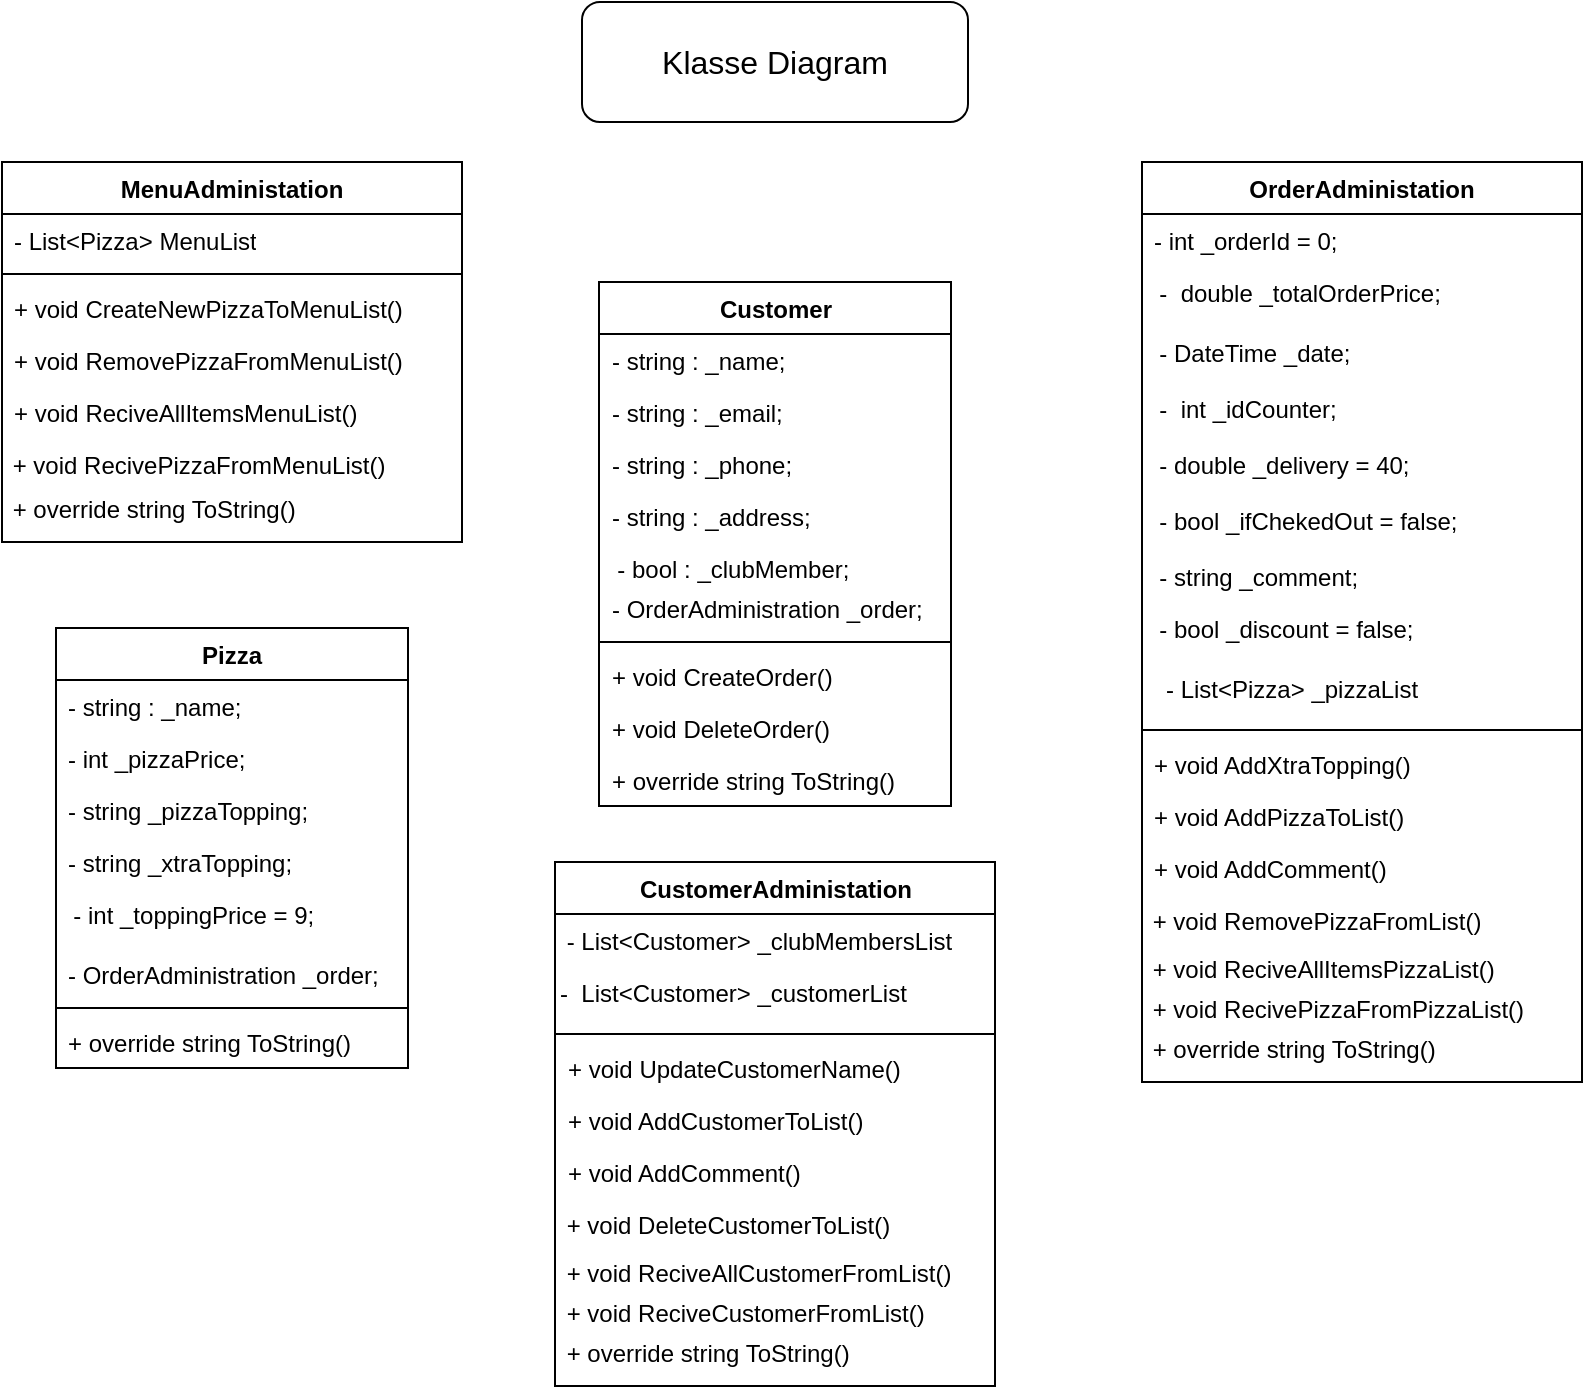 <mxfile version="24.0.7" type="github">
  <diagram name="Side-1" id="2t6jMcBWqVIdLIBDlPp-">
    <mxGraphModel dx="1290" dy="530" grid="1" gridSize="10" guides="1" tooltips="1" connect="1" arrows="1" fold="1" page="1" pageScale="1" pageWidth="827" pageHeight="1169" math="0" shadow="0">
      <root>
        <mxCell id="0" />
        <mxCell id="1" parent="0" />
        <mxCell id="AgZFc0P79Bm6n_O5dU8S-1" value="&lt;div&gt;Customer&lt;/div&gt;&lt;div&gt;&lt;br&gt;&lt;/div&gt;" style="swimlane;fontStyle=1;align=center;verticalAlign=top;childLayout=stackLayout;horizontal=1;startSize=26;horizontalStack=0;resizeParent=1;resizeParentMax=0;resizeLast=0;collapsible=1;marginBottom=0;whiteSpace=wrap;html=1;" vertex="1" parent="1">
          <mxGeometry x="318.5" y="140" width="176" height="262" as="geometry" />
        </mxCell>
        <mxCell id="AgZFc0P79Bm6n_O5dU8S-2" value="- string : _name;" style="text;strokeColor=none;fillColor=none;align=left;verticalAlign=top;spacingLeft=4;spacingRight=4;overflow=hidden;rotatable=0;points=[[0,0.5],[1,0.5]];portConstraint=eastwest;whiteSpace=wrap;html=1;" vertex="1" parent="AgZFc0P79Bm6n_O5dU8S-1">
          <mxGeometry y="26" width="176" height="26" as="geometry" />
        </mxCell>
        <mxCell id="AgZFc0P79Bm6n_O5dU8S-3" value="- string : _email;" style="text;strokeColor=none;fillColor=none;align=left;verticalAlign=top;spacingLeft=4;spacingRight=4;overflow=hidden;rotatable=0;points=[[0,0.5],[1,0.5]];portConstraint=eastwest;whiteSpace=wrap;html=1;" vertex="1" parent="AgZFc0P79Bm6n_O5dU8S-1">
          <mxGeometry y="52" width="176" height="26" as="geometry" />
        </mxCell>
        <mxCell id="AgZFc0P79Bm6n_O5dU8S-4" value="- string : _phone;" style="text;strokeColor=none;fillColor=none;align=left;verticalAlign=top;spacingLeft=4;spacingRight=4;overflow=hidden;rotatable=0;points=[[0,0.5],[1,0.5]];portConstraint=eastwest;whiteSpace=wrap;html=1;" vertex="1" parent="AgZFc0P79Bm6n_O5dU8S-1">
          <mxGeometry y="78" width="176" height="26" as="geometry" />
        </mxCell>
        <mxCell id="AgZFc0P79Bm6n_O5dU8S-5" value="- string : _address;" style="text;strokeColor=none;fillColor=none;align=left;verticalAlign=top;spacingLeft=4;spacingRight=4;overflow=hidden;rotatable=0;points=[[0,0.5],[1,0.5]];portConstraint=eastwest;whiteSpace=wrap;html=1;" vertex="1" parent="AgZFc0P79Bm6n_O5dU8S-1">
          <mxGeometry y="104" width="176" height="26" as="geometry" />
        </mxCell>
        <mxCell id="AgZFc0P79Bm6n_O5dU8S-6" value="&lt;div&gt;&amp;nbsp; - bool : _clubMember;&lt;/div&gt;&lt;div&gt;&lt;br&gt;&lt;br&gt;&lt;/div&gt;" style="text;whiteSpace=wrap;html=1;" vertex="1" parent="AgZFc0P79Bm6n_O5dU8S-1">
          <mxGeometry y="130" width="176" height="20" as="geometry" />
        </mxCell>
        <mxCell id="AgZFc0P79Bm6n_O5dU8S-7" value="&lt;div&gt;- OrderAdministration _order;&lt;/div&gt;&lt;div&gt;&lt;br&gt;&lt;/div&gt;" style="text;strokeColor=none;fillColor=none;align=left;verticalAlign=top;spacingLeft=4;spacingRight=4;overflow=hidden;rotatable=0;points=[[0,0.5],[1,0.5]];portConstraint=eastwest;whiteSpace=wrap;html=1;" vertex="1" parent="AgZFc0P79Bm6n_O5dU8S-1">
          <mxGeometry y="150" width="176" height="26" as="geometry" />
        </mxCell>
        <mxCell id="AgZFc0P79Bm6n_O5dU8S-8" value="" style="line;strokeWidth=1;fillColor=none;align=left;verticalAlign=middle;spacingTop=-1;spacingLeft=3;spacingRight=3;rotatable=0;labelPosition=right;points=[];portConstraint=eastwest;strokeColor=inherit;" vertex="1" parent="AgZFc0P79Bm6n_O5dU8S-1">
          <mxGeometry y="176" width="176" height="8" as="geometry" />
        </mxCell>
        <mxCell id="AgZFc0P79Bm6n_O5dU8S-9" value="&lt;div&gt;+ void CreateOrder()&lt;/div&gt;" style="text;strokeColor=none;fillColor=none;align=left;verticalAlign=top;spacingLeft=4;spacingRight=4;overflow=hidden;rotatable=0;points=[[0,0.5],[1,0.5]];portConstraint=eastwest;whiteSpace=wrap;html=1;" vertex="1" parent="AgZFc0P79Bm6n_O5dU8S-1">
          <mxGeometry y="184" width="176" height="26" as="geometry" />
        </mxCell>
        <mxCell id="AgZFc0P79Bm6n_O5dU8S-10" value="&lt;div&gt;+ void DeleteOrder()&lt;/div&gt;" style="text;strokeColor=none;fillColor=none;align=left;verticalAlign=top;spacingLeft=4;spacingRight=4;overflow=hidden;rotatable=0;points=[[0,0.5],[1,0.5]];portConstraint=eastwest;whiteSpace=wrap;html=1;" vertex="1" parent="AgZFc0P79Bm6n_O5dU8S-1">
          <mxGeometry y="210" width="176" height="26" as="geometry" />
        </mxCell>
        <mxCell id="AgZFc0P79Bm6n_O5dU8S-11" value="+ override string ToString()" style="text;strokeColor=none;fillColor=none;align=left;verticalAlign=top;spacingLeft=4;spacingRight=4;overflow=hidden;rotatable=0;points=[[0,0.5],[1,0.5]];portConstraint=eastwest;whiteSpace=wrap;html=1;" vertex="1" parent="AgZFc0P79Bm6n_O5dU8S-1">
          <mxGeometry y="236" width="176" height="26" as="geometry" />
        </mxCell>
        <mxCell id="AgZFc0P79Bm6n_O5dU8S-12" value="&lt;font size=&quot;3&quot;&gt;Klasse Diagram&lt;/font&gt;" style="rounded=1;whiteSpace=wrap;html=1;" vertex="1" parent="1">
          <mxGeometry x="310" width="193" height="60" as="geometry" />
        </mxCell>
        <mxCell id="AgZFc0P79Bm6n_O5dU8S-13" value="MenuAdministation" style="swimlane;fontStyle=1;align=center;verticalAlign=top;childLayout=stackLayout;horizontal=1;startSize=26;horizontalStack=0;resizeParent=1;resizeParentMax=0;resizeLast=0;collapsible=1;marginBottom=0;whiteSpace=wrap;html=1;" vertex="1" parent="1">
          <mxGeometry x="20" y="80" width="230" height="190" as="geometry" />
        </mxCell>
        <mxCell id="AgZFc0P79Bm6n_O5dU8S-14" value="- List&amp;lt;Pizza&amp;gt; MenuList" style="text;strokeColor=none;fillColor=none;align=left;verticalAlign=top;spacingLeft=4;spacingRight=4;overflow=hidden;rotatable=0;points=[[0,0.5],[1,0.5]];portConstraint=eastwest;whiteSpace=wrap;html=1;" vertex="1" parent="AgZFc0P79Bm6n_O5dU8S-13">
          <mxGeometry y="26" width="230" height="26" as="geometry" />
        </mxCell>
        <mxCell id="AgZFc0P79Bm6n_O5dU8S-15" value="" style="line;strokeWidth=1;fillColor=none;align=left;verticalAlign=middle;spacingTop=-1;spacingLeft=3;spacingRight=3;rotatable=0;labelPosition=right;points=[];portConstraint=eastwest;strokeColor=inherit;" vertex="1" parent="AgZFc0P79Bm6n_O5dU8S-13">
          <mxGeometry y="52" width="230" height="8" as="geometry" />
        </mxCell>
        <mxCell id="AgZFc0P79Bm6n_O5dU8S-16" value="&lt;div&gt;+ void CreateNewPizzaToMenuList()&lt;/div&gt;" style="text;strokeColor=none;fillColor=none;align=left;verticalAlign=top;spacingLeft=4;spacingRight=4;overflow=hidden;rotatable=0;points=[[0,0.5],[1,0.5]];portConstraint=eastwest;whiteSpace=wrap;html=1;" vertex="1" parent="AgZFc0P79Bm6n_O5dU8S-13">
          <mxGeometry y="60" width="230" height="26" as="geometry" />
        </mxCell>
        <mxCell id="AgZFc0P79Bm6n_O5dU8S-17" value="&lt;div&gt;+ void RemovePizzaFromMenuList()&lt;/div&gt;" style="text;strokeColor=none;fillColor=none;align=left;verticalAlign=top;spacingLeft=4;spacingRight=4;overflow=hidden;rotatable=0;points=[[0,0.5],[1,0.5]];portConstraint=eastwest;whiteSpace=wrap;html=1;" vertex="1" parent="AgZFc0P79Bm6n_O5dU8S-13">
          <mxGeometry y="86" width="230" height="26" as="geometry" />
        </mxCell>
        <mxCell id="AgZFc0P79Bm6n_O5dU8S-18" value="+ void ReciveAllItemsMenuList()" style="text;strokeColor=none;fillColor=none;align=left;verticalAlign=top;spacingLeft=4;spacingRight=4;overflow=hidden;rotatable=0;points=[[0,0.5],[1,0.5]];portConstraint=eastwest;whiteSpace=wrap;html=1;" vertex="1" parent="AgZFc0P79Bm6n_O5dU8S-13">
          <mxGeometry y="112" width="230" height="26" as="geometry" />
        </mxCell>
        <mxCell id="AgZFc0P79Bm6n_O5dU8S-19" value=" + void RecivePizzaFromMenuList()" style="text;whiteSpace=wrap;" vertex="1" parent="AgZFc0P79Bm6n_O5dU8S-13">
          <mxGeometry y="138" width="230" height="22" as="geometry" />
        </mxCell>
        <mxCell id="AgZFc0P79Bm6n_O5dU8S-20" value=" + override string ToString()" style="text;whiteSpace=wrap;" vertex="1" parent="AgZFc0P79Bm6n_O5dU8S-13">
          <mxGeometry y="160" width="230" height="30" as="geometry" />
        </mxCell>
        <mxCell id="AgZFc0P79Bm6n_O5dU8S-21" value="Pizza" style="swimlane;fontStyle=1;align=center;verticalAlign=top;childLayout=stackLayout;horizontal=1;startSize=26;horizontalStack=0;resizeParent=1;resizeParentMax=0;resizeLast=0;collapsible=1;marginBottom=0;whiteSpace=wrap;html=1;" vertex="1" parent="1">
          <mxGeometry x="47" y="313" width="176" height="220" as="geometry" />
        </mxCell>
        <mxCell id="AgZFc0P79Bm6n_O5dU8S-22" value="- string : _name;" style="text;strokeColor=none;fillColor=none;align=left;verticalAlign=top;spacingLeft=4;spacingRight=4;overflow=hidden;rotatable=0;points=[[0,0.5],[1,0.5]];portConstraint=eastwest;whiteSpace=wrap;html=1;" vertex="1" parent="AgZFc0P79Bm6n_O5dU8S-21">
          <mxGeometry y="26" width="176" height="26" as="geometry" />
        </mxCell>
        <mxCell id="AgZFc0P79Bm6n_O5dU8S-23" value="- int _pizzaPrice;" style="text;strokeColor=none;fillColor=none;align=left;verticalAlign=top;spacingLeft=4;spacingRight=4;overflow=hidden;rotatable=0;points=[[0,0.5],[1,0.5]];portConstraint=eastwest;whiteSpace=wrap;html=1;" vertex="1" parent="AgZFc0P79Bm6n_O5dU8S-21">
          <mxGeometry y="52" width="176" height="26" as="geometry" />
        </mxCell>
        <mxCell id="AgZFc0P79Bm6n_O5dU8S-24" value="- string _pizzaTopping;" style="text;strokeColor=none;fillColor=none;align=left;verticalAlign=top;spacingLeft=4;spacingRight=4;overflow=hidden;rotatable=0;points=[[0,0.5],[1,0.5]];portConstraint=eastwest;whiteSpace=wrap;html=1;" vertex="1" parent="AgZFc0P79Bm6n_O5dU8S-21">
          <mxGeometry y="78" width="176" height="26" as="geometry" />
        </mxCell>
        <mxCell id="AgZFc0P79Bm6n_O5dU8S-25" value="- string _xtraTopping;" style="text;strokeColor=none;fillColor=none;align=left;verticalAlign=top;spacingLeft=4;spacingRight=4;overflow=hidden;rotatable=0;points=[[0,0.5],[1,0.5]];portConstraint=eastwest;whiteSpace=wrap;html=1;" vertex="1" parent="AgZFc0P79Bm6n_O5dU8S-21">
          <mxGeometry y="104" width="176" height="26" as="geometry" />
        </mxCell>
        <mxCell id="AgZFc0P79Bm6n_O5dU8S-26" value="&amp;nbsp; - int _toppingPrice = 9;" style="text;whiteSpace=wrap;html=1;" vertex="1" parent="AgZFc0P79Bm6n_O5dU8S-21">
          <mxGeometry y="130" width="176" height="30" as="geometry" />
        </mxCell>
        <mxCell id="AgZFc0P79Bm6n_O5dU8S-27" value="&lt;div&gt;- OrderAdministration _order;&lt;/div&gt;&lt;div&gt;&lt;br&gt;&lt;/div&gt;" style="text;strokeColor=none;fillColor=none;align=left;verticalAlign=top;spacingLeft=4;spacingRight=4;overflow=hidden;rotatable=0;points=[[0,0.5],[1,0.5]];portConstraint=eastwest;whiteSpace=wrap;html=1;" vertex="1" parent="AgZFc0P79Bm6n_O5dU8S-21">
          <mxGeometry y="160" width="176" height="26" as="geometry" />
        </mxCell>
        <mxCell id="AgZFc0P79Bm6n_O5dU8S-28" value="" style="line;strokeWidth=1;fillColor=none;align=left;verticalAlign=middle;spacingTop=-1;spacingLeft=3;spacingRight=3;rotatable=0;labelPosition=right;points=[];portConstraint=eastwest;strokeColor=inherit;" vertex="1" parent="AgZFc0P79Bm6n_O5dU8S-21">
          <mxGeometry y="186" width="176" height="8" as="geometry" />
        </mxCell>
        <mxCell id="AgZFc0P79Bm6n_O5dU8S-29" value="+ override string ToString()" style="text;strokeColor=none;fillColor=none;align=left;verticalAlign=top;spacingLeft=4;spacingRight=4;overflow=hidden;rotatable=0;points=[[0,0.5],[1,0.5]];portConstraint=eastwest;whiteSpace=wrap;html=1;" vertex="1" parent="AgZFc0P79Bm6n_O5dU8S-21">
          <mxGeometry y="194" width="176" height="26" as="geometry" />
        </mxCell>
        <mxCell id="AgZFc0P79Bm6n_O5dU8S-30" value="OrderAdministation" style="swimlane;fontStyle=1;align=center;verticalAlign=top;childLayout=stackLayout;horizontal=1;startSize=26;horizontalStack=0;resizeParent=1;resizeParentMax=0;resizeLast=0;collapsible=1;marginBottom=0;whiteSpace=wrap;html=1;" vertex="1" parent="1">
          <mxGeometry x="590" y="80" width="220" height="460" as="geometry" />
        </mxCell>
        <mxCell id="AgZFc0P79Bm6n_O5dU8S-31" value="- int _orderId = 0;" style="text;strokeColor=none;fillColor=none;align=left;verticalAlign=top;spacingLeft=4;spacingRight=4;overflow=hidden;rotatable=0;points=[[0,0.5],[1,0.5]];portConstraint=eastwest;whiteSpace=wrap;html=1;" vertex="1" parent="AgZFc0P79Bm6n_O5dU8S-30">
          <mxGeometry y="26" width="220" height="26" as="geometry" />
        </mxCell>
        <mxCell id="AgZFc0P79Bm6n_O5dU8S-32" value="&amp;nbsp; -&amp;nbsp; double _totalOrderPrice;" style="text;whiteSpace=wrap;html=1;" vertex="1" parent="AgZFc0P79Bm6n_O5dU8S-30">
          <mxGeometry y="52" width="220" height="30" as="geometry" />
        </mxCell>
        <mxCell id="AgZFc0P79Bm6n_O5dU8S-33" value="&amp;nbsp; - DateTime _date;" style="text;whiteSpace=wrap;html=1;" vertex="1" parent="AgZFc0P79Bm6n_O5dU8S-30">
          <mxGeometry y="82" width="220" height="28" as="geometry" />
        </mxCell>
        <mxCell id="AgZFc0P79Bm6n_O5dU8S-34" value="&amp;nbsp; -&amp;nbsp; int _idCounter;" style="text;whiteSpace=wrap;html=1;" vertex="1" parent="AgZFc0P79Bm6n_O5dU8S-30">
          <mxGeometry y="110" width="220" height="28" as="geometry" />
        </mxCell>
        <mxCell id="AgZFc0P79Bm6n_O5dU8S-35" value="&amp;nbsp; - double _delivery = 40;" style="text;whiteSpace=wrap;html=1;" vertex="1" parent="AgZFc0P79Bm6n_O5dU8S-30">
          <mxGeometry y="138" width="220" height="28" as="geometry" />
        </mxCell>
        <mxCell id="AgZFc0P79Bm6n_O5dU8S-36" value="&amp;nbsp; - bool _ifChekedOut = false;" style="text;whiteSpace=wrap;html=1;" vertex="1" parent="AgZFc0P79Bm6n_O5dU8S-30">
          <mxGeometry y="166" width="220" height="28" as="geometry" />
        </mxCell>
        <mxCell id="AgZFc0P79Bm6n_O5dU8S-37" value="  - string _comment;" style="text;whiteSpace=wrap;" vertex="1" parent="AgZFc0P79Bm6n_O5dU8S-30">
          <mxGeometry y="194" width="220" height="26" as="geometry" />
        </mxCell>
        <mxCell id="AgZFc0P79Bm6n_O5dU8S-38" value="  - bool _discount = false;" style="text;whiteSpace=wrap;" vertex="1" parent="AgZFc0P79Bm6n_O5dU8S-30">
          <mxGeometry y="220" width="220" height="30" as="geometry" />
        </mxCell>
        <mxCell id="AgZFc0P79Bm6n_O5dU8S-39" value="   - List&lt;Pizza&gt; _pizzaList" style="text;whiteSpace=wrap;" vertex="1" parent="AgZFc0P79Bm6n_O5dU8S-30">
          <mxGeometry y="250" width="220" height="30" as="geometry" />
        </mxCell>
        <mxCell id="AgZFc0P79Bm6n_O5dU8S-40" value="" style="line;strokeWidth=1;fillColor=none;align=left;verticalAlign=middle;spacingTop=-1;spacingLeft=3;spacingRight=3;rotatable=0;labelPosition=right;points=[];portConstraint=eastwest;strokeColor=inherit;" vertex="1" parent="AgZFc0P79Bm6n_O5dU8S-30">
          <mxGeometry y="280" width="220" height="8" as="geometry" />
        </mxCell>
        <mxCell id="AgZFc0P79Bm6n_O5dU8S-41" value="&lt;div&gt;+ void AddXtraTopping()&lt;/div&gt;" style="text;strokeColor=none;fillColor=none;align=left;verticalAlign=top;spacingLeft=4;spacingRight=4;overflow=hidden;rotatable=0;points=[[0,0.5],[1,0.5]];portConstraint=eastwest;whiteSpace=wrap;html=1;" vertex="1" parent="AgZFc0P79Bm6n_O5dU8S-30">
          <mxGeometry y="288" width="220" height="26" as="geometry" />
        </mxCell>
        <mxCell id="AgZFc0P79Bm6n_O5dU8S-42" value="&lt;div&gt;+ void AddPizzaToList()&lt;/div&gt;" style="text;strokeColor=none;fillColor=none;align=left;verticalAlign=top;spacingLeft=4;spacingRight=4;overflow=hidden;rotatable=0;points=[[0,0.5],[1,0.5]];portConstraint=eastwest;whiteSpace=wrap;html=1;" vertex="1" parent="AgZFc0P79Bm6n_O5dU8S-30">
          <mxGeometry y="314" width="220" height="26" as="geometry" />
        </mxCell>
        <mxCell id="AgZFc0P79Bm6n_O5dU8S-43" value="+ void AddComment()" style="text;strokeColor=none;fillColor=none;align=left;verticalAlign=top;spacingLeft=4;spacingRight=4;overflow=hidden;rotatable=0;points=[[0,0.5],[1,0.5]];portConstraint=eastwest;whiteSpace=wrap;html=1;" vertex="1" parent="AgZFc0P79Bm6n_O5dU8S-30">
          <mxGeometry y="340" width="220" height="26" as="geometry" />
        </mxCell>
        <mxCell id="AgZFc0P79Bm6n_O5dU8S-44" value=" + void RemovePizzaFromList()" style="text;whiteSpace=wrap;" vertex="1" parent="AgZFc0P79Bm6n_O5dU8S-30">
          <mxGeometry y="366" width="220" height="24" as="geometry" />
        </mxCell>
        <mxCell id="AgZFc0P79Bm6n_O5dU8S-45" value=" + void ReciveAllItemsPizzaList()" style="text;whiteSpace=wrap;" vertex="1" parent="AgZFc0P79Bm6n_O5dU8S-30">
          <mxGeometry y="390" width="220" height="20" as="geometry" />
        </mxCell>
        <mxCell id="AgZFc0P79Bm6n_O5dU8S-46" value="&amp;nbsp;+ void RecivePizzaFromPizzaList()" style="text;whiteSpace=wrap;html=1;" vertex="1" parent="AgZFc0P79Bm6n_O5dU8S-30">
          <mxGeometry y="410" width="220" height="20" as="geometry" />
        </mxCell>
        <mxCell id="AgZFc0P79Bm6n_O5dU8S-47" value=" + override string ToString()" style="text;whiteSpace=wrap;" vertex="1" parent="AgZFc0P79Bm6n_O5dU8S-30">
          <mxGeometry y="430" width="220" height="30" as="geometry" />
        </mxCell>
        <mxCell id="AgZFc0P79Bm6n_O5dU8S-48" value="CustomerAdministation" style="swimlane;fontStyle=1;align=center;verticalAlign=top;childLayout=stackLayout;horizontal=1;startSize=26;horizontalStack=0;resizeParent=1;resizeParentMax=0;resizeLast=0;collapsible=1;marginBottom=0;whiteSpace=wrap;html=1;" vertex="1" parent="1">
          <mxGeometry x="296.5" y="430" width="220" height="262" as="geometry" />
        </mxCell>
        <mxCell id="AgZFc0P79Bm6n_O5dU8S-49" value=" - List&lt;Customer&gt; _clubMembersList" style="text;whiteSpace=wrap;" vertex="1" parent="AgZFc0P79Bm6n_O5dU8S-48">
          <mxGeometry y="26" width="220" height="26" as="geometry" />
        </mxCell>
        <mxCell id="AgZFc0P79Bm6n_O5dU8S-50" value="-  List&lt;Customer&gt; _customerList" style="text;whiteSpace=wrap;" vertex="1" parent="AgZFc0P79Bm6n_O5dU8S-48">
          <mxGeometry y="52" width="220" height="30" as="geometry" />
        </mxCell>
        <mxCell id="AgZFc0P79Bm6n_O5dU8S-51" value="" style="line;strokeWidth=1;fillColor=none;align=left;verticalAlign=middle;spacingTop=-1;spacingLeft=3;spacingRight=3;rotatable=0;labelPosition=right;points=[];portConstraint=eastwest;strokeColor=inherit;" vertex="1" parent="AgZFc0P79Bm6n_O5dU8S-48">
          <mxGeometry y="82" width="220" height="8" as="geometry" />
        </mxCell>
        <mxCell id="AgZFc0P79Bm6n_O5dU8S-52" value="&lt;div&gt;+ void UpdateCustomerName()&lt;/div&gt;" style="text;strokeColor=none;fillColor=none;align=left;verticalAlign=top;spacingLeft=4;spacingRight=4;overflow=hidden;rotatable=0;points=[[0,0.5],[1,0.5]];portConstraint=eastwest;whiteSpace=wrap;html=1;" vertex="1" parent="AgZFc0P79Bm6n_O5dU8S-48">
          <mxGeometry y="90" width="220" height="26" as="geometry" />
        </mxCell>
        <mxCell id="AgZFc0P79Bm6n_O5dU8S-53" value="&lt;div&gt;+ void AddCustomerToList()&lt;/div&gt;" style="text;strokeColor=none;fillColor=none;align=left;verticalAlign=top;spacingLeft=4;spacingRight=4;overflow=hidden;rotatable=0;points=[[0,0.5],[1,0.5]];portConstraint=eastwest;whiteSpace=wrap;html=1;" vertex="1" parent="AgZFc0P79Bm6n_O5dU8S-48">
          <mxGeometry y="116" width="220" height="26" as="geometry" />
        </mxCell>
        <mxCell id="AgZFc0P79Bm6n_O5dU8S-54" value="+ void AddComment()" style="text;strokeColor=none;fillColor=none;align=left;verticalAlign=top;spacingLeft=4;spacingRight=4;overflow=hidden;rotatable=0;points=[[0,0.5],[1,0.5]];portConstraint=eastwest;whiteSpace=wrap;html=1;" vertex="1" parent="AgZFc0P79Bm6n_O5dU8S-48">
          <mxGeometry y="142" width="220" height="26" as="geometry" />
        </mxCell>
        <mxCell id="AgZFc0P79Bm6n_O5dU8S-55" value=" + void DeleteCustomerToList()" style="text;whiteSpace=wrap;" vertex="1" parent="AgZFc0P79Bm6n_O5dU8S-48">
          <mxGeometry y="168" width="220" height="24" as="geometry" />
        </mxCell>
        <mxCell id="AgZFc0P79Bm6n_O5dU8S-56" value=" + void ReciveAllCustomerFromList()" style="text;whiteSpace=wrap;" vertex="1" parent="AgZFc0P79Bm6n_O5dU8S-48">
          <mxGeometry y="192" width="220" height="20" as="geometry" />
        </mxCell>
        <mxCell id="AgZFc0P79Bm6n_O5dU8S-57" value="&amp;nbsp;+ void ReciveCustomerFromList()" style="text;whiteSpace=wrap;html=1;" vertex="1" parent="AgZFc0P79Bm6n_O5dU8S-48">
          <mxGeometry y="212" width="220" height="20" as="geometry" />
        </mxCell>
        <mxCell id="AgZFc0P79Bm6n_O5dU8S-58" value=" + override string ToString()" style="text;whiteSpace=wrap;" vertex="1" parent="AgZFc0P79Bm6n_O5dU8S-48">
          <mxGeometry y="232" width="220" height="30" as="geometry" />
        </mxCell>
      </root>
    </mxGraphModel>
  </diagram>
</mxfile>
